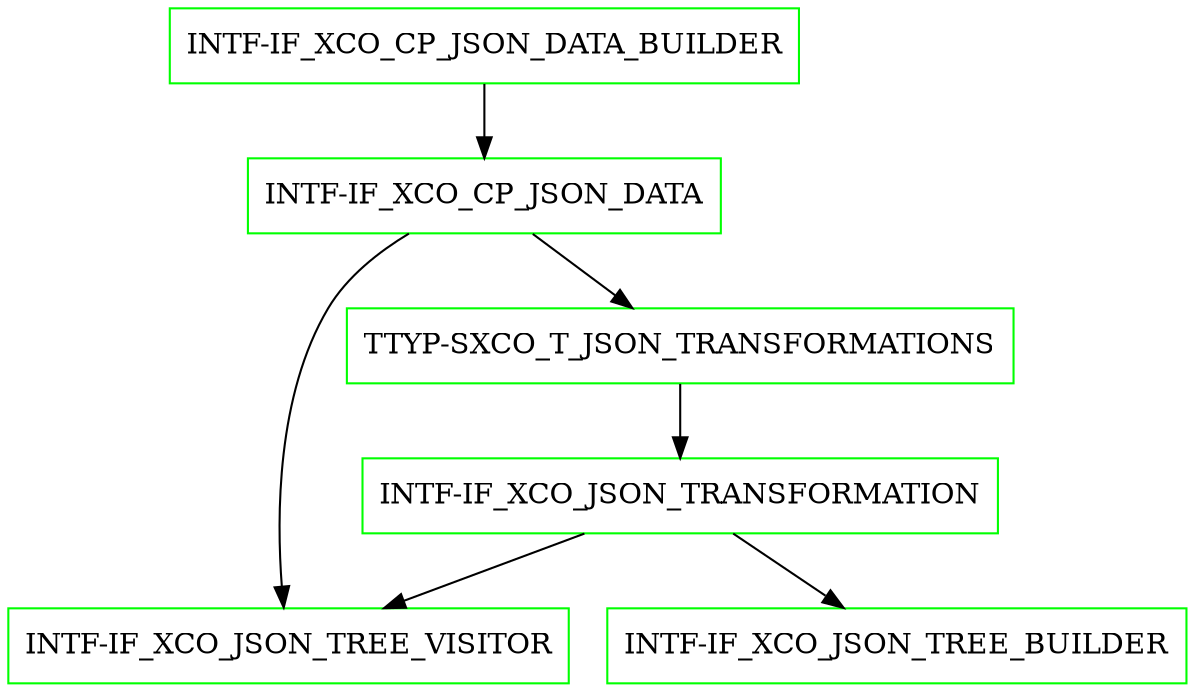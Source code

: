 digraph G {
  "INTF-IF_XCO_CP_JSON_DATA_BUILDER" [shape=box,color=green];
  "INTF-IF_XCO_CP_JSON_DATA" [shape=box,color=green,URL="./INTF_IF_XCO_CP_JSON_DATA.html"];
  "INTF-IF_XCO_JSON_TREE_VISITOR" [shape=box,color=green,URL="./INTF_IF_XCO_JSON_TREE_VISITOR.html"];
  "TTYP-SXCO_T_JSON_TRANSFORMATIONS" [shape=box,color=green,URL="./TTYP_SXCO_T_JSON_TRANSFORMATIONS.html"];
  "INTF-IF_XCO_JSON_TRANSFORMATION" [shape=box,color=green,URL="./INTF_IF_XCO_JSON_TRANSFORMATION.html"];
  "INTF-IF_XCO_JSON_TREE_BUILDER" [shape=box,color=green,URL="./INTF_IF_XCO_JSON_TREE_BUILDER.html"];
  "INTF-IF_XCO_CP_JSON_DATA_BUILDER" -> "INTF-IF_XCO_CP_JSON_DATA";
  "INTF-IF_XCO_CP_JSON_DATA" -> "TTYP-SXCO_T_JSON_TRANSFORMATIONS";
  "INTF-IF_XCO_CP_JSON_DATA" -> "INTF-IF_XCO_JSON_TREE_VISITOR";
  "TTYP-SXCO_T_JSON_TRANSFORMATIONS" -> "INTF-IF_XCO_JSON_TRANSFORMATION";
  "INTF-IF_XCO_JSON_TRANSFORMATION" -> "INTF-IF_XCO_JSON_TREE_BUILDER";
  "INTF-IF_XCO_JSON_TRANSFORMATION" -> "INTF-IF_XCO_JSON_TREE_VISITOR";
}
